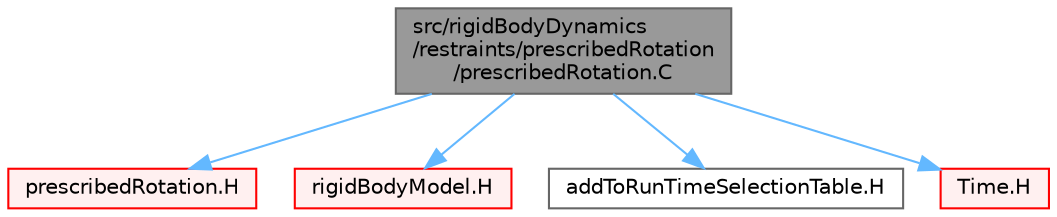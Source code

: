 digraph "src/rigidBodyDynamics/restraints/prescribedRotation/prescribedRotation.C"
{
 // LATEX_PDF_SIZE
  bgcolor="transparent";
  edge [fontname=Helvetica,fontsize=10,labelfontname=Helvetica,labelfontsize=10];
  node [fontname=Helvetica,fontsize=10,shape=box,height=0.2,width=0.4];
  Node1 [id="Node000001",label="src/rigidBodyDynamics\l/restraints/prescribedRotation\l/prescribedRotation.C",height=0.2,width=0.4,color="gray40", fillcolor="grey60", style="filled", fontcolor="black",tooltip=" "];
  Node1 -> Node2 [id="edge1_Node000001_Node000002",color="steelblue1",style="solid",tooltip=" "];
  Node2 [id="Node000002",label="prescribedRotation.H",height=0.2,width=0.4,color="red", fillcolor="#FFF0F0", style="filled",URL="$prescribedRotation_8H.html",tooltip=" "];
  Node1 -> Node183 [id="edge2_Node000001_Node000183",color="steelblue1",style="solid",tooltip=" "];
  Node183 [id="Node000183",label="rigidBodyModel.H",height=0.2,width=0.4,color="red", fillcolor="#FFF0F0", style="filled",URL="$rigidBodyModel_8H.html",tooltip=" "];
  Node1 -> Node248 [id="edge3_Node000001_Node000248",color="steelblue1",style="solid",tooltip=" "];
  Node248 [id="Node000248",label="addToRunTimeSelectionTable.H",height=0.2,width=0.4,color="grey40", fillcolor="white", style="filled",URL="$addToRunTimeSelectionTable_8H.html",tooltip="Macros for easy insertion into run-time selection tables."];
  Node1 -> Node249 [id="edge4_Node000001_Node000249",color="steelblue1",style="solid",tooltip=" "];
  Node249 [id="Node000249",label="Time.H",height=0.2,width=0.4,color="red", fillcolor="#FFF0F0", style="filled",URL="$Time_8H.html",tooltip=" "];
}
